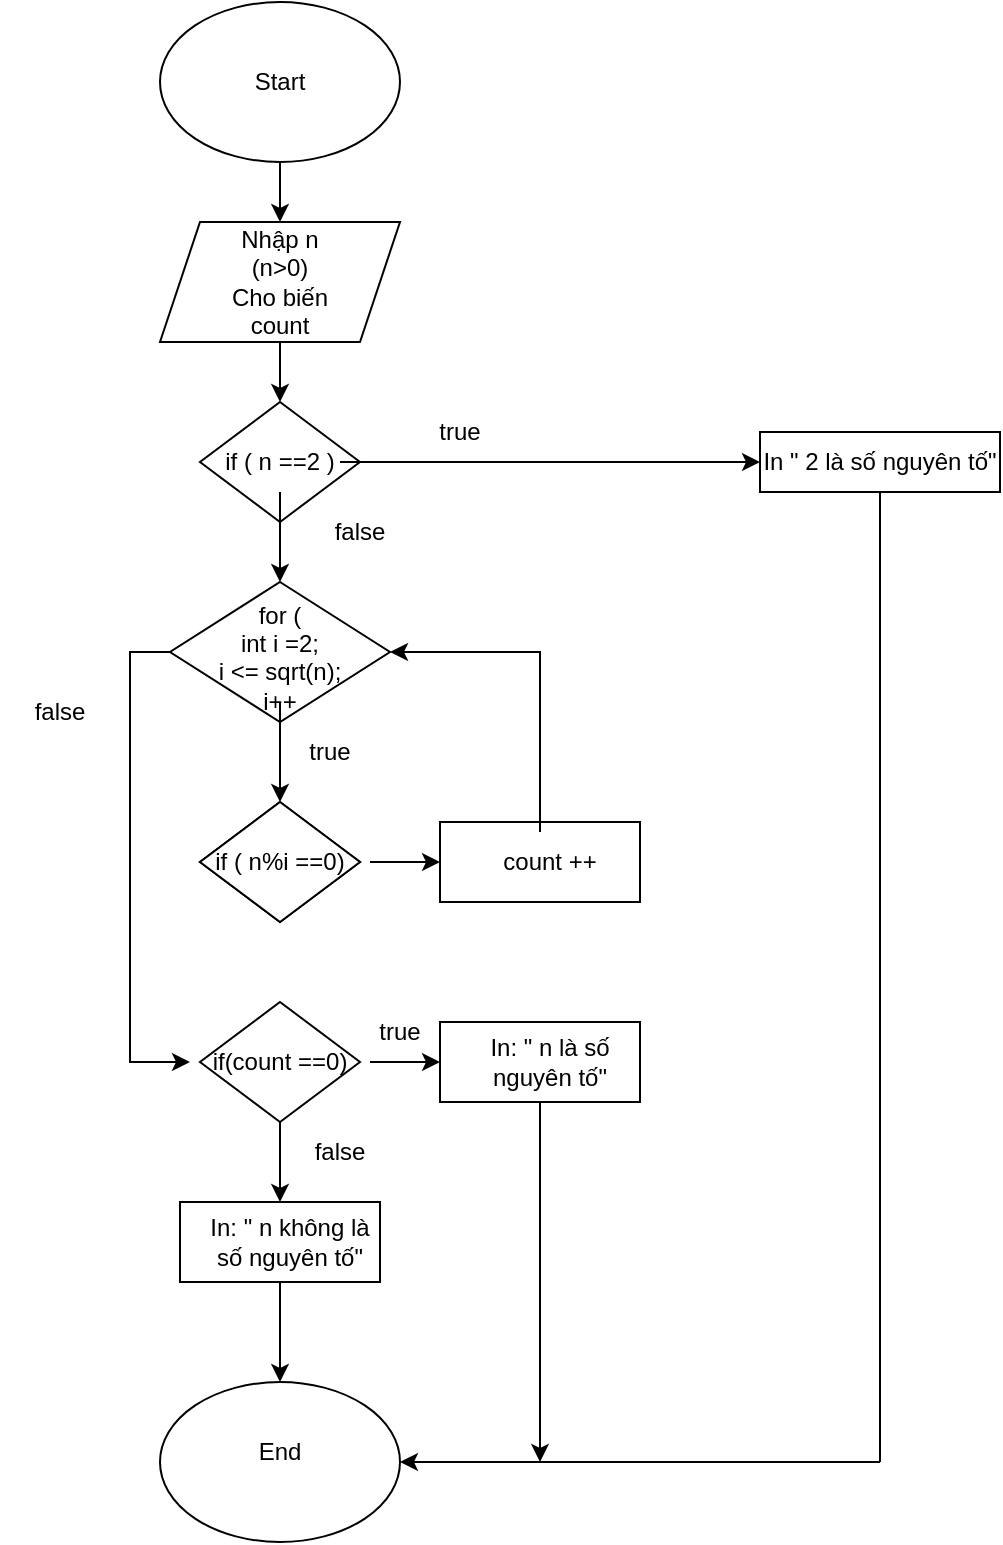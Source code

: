 <mxfile version="25.0.3">
  <diagram name="Page-1" id="igS7QiYSjaWsCJ-6rg7u">
    <mxGraphModel dx="1226" dy="629" grid="1" gridSize="10" guides="1" tooltips="1" connect="1" arrows="1" fold="1" page="1" pageScale="1" pageWidth="850" pageHeight="1100" math="0" shadow="0">
      <root>
        <mxCell id="0" />
        <mxCell id="1" parent="0" />
        <mxCell id="YF7htum3i6kyVD8am5VY-13" style="edgeStyle=orthogonalEdgeStyle;rounded=0;orthogonalLoop=1;jettySize=auto;html=1;entryX=0.5;entryY=0;entryDx=0;entryDy=0;" edge="1" parent="1" source="YF7htum3i6kyVD8am5VY-1" target="YF7htum3i6kyVD8am5VY-7">
          <mxGeometry relative="1" as="geometry" />
        </mxCell>
        <mxCell id="YF7htum3i6kyVD8am5VY-1" value="" style="ellipse;whiteSpace=wrap;html=1;" vertex="1" parent="1">
          <mxGeometry x="290" width="120" height="80" as="geometry" />
        </mxCell>
        <mxCell id="YF7htum3i6kyVD8am5VY-4" value="Start" style="text;strokeColor=none;align=center;fillColor=none;html=1;verticalAlign=middle;whiteSpace=wrap;rounded=0;" vertex="1" parent="1">
          <mxGeometry x="320" y="25" width="60" height="30" as="geometry" />
        </mxCell>
        <mxCell id="YF7htum3i6kyVD8am5VY-5" value="" style="ellipse;whiteSpace=wrap;html=1;" vertex="1" parent="1">
          <mxGeometry x="290" y="690" width="120" height="80" as="geometry" />
        </mxCell>
        <mxCell id="YF7htum3i6kyVD8am5VY-6" value="End" style="text;strokeColor=none;align=center;fillColor=none;html=1;verticalAlign=middle;whiteSpace=wrap;rounded=0;" vertex="1" parent="1">
          <mxGeometry x="320" y="710" width="60" height="30" as="geometry" />
        </mxCell>
        <mxCell id="YF7htum3i6kyVD8am5VY-15" style="edgeStyle=orthogonalEdgeStyle;rounded=0;orthogonalLoop=1;jettySize=auto;html=1;entryX=0.5;entryY=0;entryDx=0;entryDy=0;" edge="1" parent="1" source="YF7htum3i6kyVD8am5VY-7" target="YF7htum3i6kyVD8am5VY-9">
          <mxGeometry relative="1" as="geometry" />
        </mxCell>
        <mxCell id="YF7htum3i6kyVD8am5VY-7" value="" style="shape=parallelogram;perimeter=parallelogramPerimeter;whiteSpace=wrap;html=1;fixedSize=1;" vertex="1" parent="1">
          <mxGeometry x="290" y="110" width="120" height="60" as="geometry" />
        </mxCell>
        <mxCell id="YF7htum3i6kyVD8am5VY-8" value="Nhập n (n&amp;gt;0)&lt;div&gt;Cho biến count&lt;/div&gt;" style="text;strokeColor=none;align=center;fillColor=none;html=1;verticalAlign=middle;whiteSpace=wrap;rounded=0;" vertex="1" parent="1">
          <mxGeometry x="320" y="125" width="60" height="30" as="geometry" />
        </mxCell>
        <mxCell id="YF7htum3i6kyVD8am5VY-9" value="" style="rhombus;whiteSpace=wrap;html=1;" vertex="1" parent="1">
          <mxGeometry x="310" y="200" width="80" height="60" as="geometry" />
        </mxCell>
        <mxCell id="YF7htum3i6kyVD8am5VY-12" style="edgeStyle=orthogonalEdgeStyle;rounded=0;orthogonalLoop=1;jettySize=auto;html=1;entryX=0;entryY=0.5;entryDx=0;entryDy=0;" edge="1" parent="1" source="YF7htum3i6kyVD8am5VY-10" target="YF7htum3i6kyVD8am5VY-11">
          <mxGeometry relative="1" as="geometry" />
        </mxCell>
        <mxCell id="YF7htum3i6kyVD8am5VY-37" style="edgeStyle=orthogonalEdgeStyle;rounded=0;orthogonalLoop=1;jettySize=auto;html=1;entryX=0.5;entryY=0;entryDx=0;entryDy=0;" edge="1" parent="1" source="YF7htum3i6kyVD8am5VY-10" target="YF7htum3i6kyVD8am5VY-17">
          <mxGeometry relative="1" as="geometry" />
        </mxCell>
        <mxCell id="YF7htum3i6kyVD8am5VY-10" value="if ( n ==2 )" style="text;strokeColor=none;align=center;fillColor=none;html=1;verticalAlign=middle;whiteSpace=wrap;rounded=0;" vertex="1" parent="1">
          <mxGeometry x="320" y="215" width="60" height="30" as="geometry" />
        </mxCell>
        <mxCell id="YF7htum3i6kyVD8am5VY-11" value="" style="rounded=0;whiteSpace=wrap;html=1;" vertex="1" parent="1">
          <mxGeometry x="590" y="215" width="120" height="30" as="geometry" />
        </mxCell>
        <mxCell id="YF7htum3i6kyVD8am5VY-16" value="In &quot; 2 là số nguyên tố&quot;" style="text;strokeColor=none;align=center;fillColor=none;html=1;verticalAlign=middle;whiteSpace=wrap;rounded=0;" vertex="1" parent="1">
          <mxGeometry x="590" y="215" width="120" height="30" as="geometry" />
        </mxCell>
        <mxCell id="YF7htum3i6kyVD8am5VY-50" style="edgeStyle=orthogonalEdgeStyle;rounded=0;orthogonalLoop=1;jettySize=auto;html=1;exitX=0;exitY=0.5;exitDx=0;exitDy=0;entryX=0;entryY=0.5;entryDx=0;entryDy=0;" edge="1" parent="1" source="YF7htum3i6kyVD8am5VY-17" target="YF7htum3i6kyVD8am5VY-31">
          <mxGeometry relative="1" as="geometry" />
        </mxCell>
        <mxCell id="YF7htum3i6kyVD8am5VY-17" value="" style="rhombus;whiteSpace=wrap;html=1;" vertex="1" parent="1">
          <mxGeometry x="295" y="290" width="110" height="70" as="geometry" />
        </mxCell>
        <mxCell id="YF7htum3i6kyVD8am5VY-38" style="edgeStyle=orthogonalEdgeStyle;rounded=0;orthogonalLoop=1;jettySize=auto;html=1;entryX=0.5;entryY=0;entryDx=0;entryDy=0;" edge="1" parent="1" source="YF7htum3i6kyVD8am5VY-19" target="YF7htum3i6kyVD8am5VY-28">
          <mxGeometry relative="1" as="geometry" />
        </mxCell>
        <mxCell id="YF7htum3i6kyVD8am5VY-19" value="for (&lt;div&gt;int i =2;&lt;/div&gt;&lt;div&gt;i &amp;lt;= sqrt(n);&lt;br&gt;i++&lt;br&gt;&lt;br&gt;&lt;/div&gt;" style="text;strokeColor=none;align=center;fillColor=none;html=1;verticalAlign=middle;whiteSpace=wrap;rounded=0;" vertex="1" parent="1">
          <mxGeometry x="310" y="320" width="80" height="30" as="geometry" />
        </mxCell>
        <mxCell id="YF7htum3i6kyVD8am5VY-20" value="" style="rhombus;whiteSpace=wrap;html=1;" vertex="1" parent="1">
          <mxGeometry x="310" y="400" width="80" height="60" as="geometry" />
        </mxCell>
        <mxCell id="YF7htum3i6kyVD8am5VY-21" value="if ( n%i ==0)" style="text;strokeColor=none;align=center;fillColor=none;html=1;verticalAlign=middle;whiteSpace=wrap;rounded=0;" vertex="1" parent="1">
          <mxGeometry x="305" y="415" width="90" height="30" as="geometry" />
        </mxCell>
        <mxCell id="YF7htum3i6kyVD8am5VY-22" value="" style="rounded=0;whiteSpace=wrap;html=1;" vertex="1" parent="1">
          <mxGeometry x="430" y="410" width="100" height="40" as="geometry" />
        </mxCell>
        <mxCell id="YF7htum3i6kyVD8am5VY-53" style="edgeStyle=orthogonalEdgeStyle;rounded=0;orthogonalLoop=1;jettySize=auto;html=1;entryX=1;entryY=0.5;entryDx=0;entryDy=0;" edge="1" parent="1" source="YF7htum3i6kyVD8am5VY-23" target="YF7htum3i6kyVD8am5VY-17">
          <mxGeometry relative="1" as="geometry">
            <Array as="points">
              <mxPoint x="480" y="325" />
            </Array>
          </mxGeometry>
        </mxCell>
        <mxCell id="YF7htum3i6kyVD8am5VY-23" value="count ++" style="text;strokeColor=none;align=center;fillColor=none;html=1;verticalAlign=middle;whiteSpace=wrap;rounded=0;" vertex="1" parent="1">
          <mxGeometry x="440" y="415" width="90" height="30" as="geometry" />
        </mxCell>
        <mxCell id="YF7htum3i6kyVD8am5VY-26" value="" style="endArrow=none;html=1;rounded=0;entryX=0.5;entryY=1;entryDx=0;entryDy=0;" edge="1" parent="1" target="YF7htum3i6kyVD8am5VY-16">
          <mxGeometry width="50" height="50" relative="1" as="geometry">
            <mxPoint x="650" y="730" as="sourcePoint" />
            <mxPoint x="450" y="450" as="targetPoint" />
          </mxGeometry>
        </mxCell>
        <mxCell id="YF7htum3i6kyVD8am5VY-27" value="" style="endArrow=classic;html=1;rounded=0;entryX=1;entryY=0.5;entryDx=0;entryDy=0;" edge="1" parent="1" target="YF7htum3i6kyVD8am5VY-5">
          <mxGeometry width="50" height="50" relative="1" as="geometry">
            <mxPoint x="650" y="730" as="sourcePoint" />
            <mxPoint x="450" y="450" as="targetPoint" />
          </mxGeometry>
        </mxCell>
        <mxCell id="YF7htum3i6kyVD8am5VY-28" value="" style="rhombus;whiteSpace=wrap;html=1;" vertex="1" parent="1">
          <mxGeometry x="310" y="400" width="80" height="60" as="geometry" />
        </mxCell>
        <mxCell id="YF7htum3i6kyVD8am5VY-43" style="edgeStyle=orthogonalEdgeStyle;rounded=0;orthogonalLoop=1;jettySize=auto;html=1;entryX=0;entryY=0.5;entryDx=0;entryDy=0;" edge="1" parent="1" source="YF7htum3i6kyVD8am5VY-29" target="YF7htum3i6kyVD8am5VY-22">
          <mxGeometry relative="1" as="geometry" />
        </mxCell>
        <mxCell id="YF7htum3i6kyVD8am5VY-29" value="if ( n%i ==0)" style="text;strokeColor=none;align=center;fillColor=none;html=1;verticalAlign=middle;whiteSpace=wrap;rounded=0;" vertex="1" parent="1">
          <mxGeometry x="305" y="415" width="90" height="30" as="geometry" />
        </mxCell>
        <mxCell id="YF7htum3i6kyVD8am5VY-40" style="edgeStyle=orthogonalEdgeStyle;rounded=0;orthogonalLoop=1;jettySize=auto;html=1;entryX=0.5;entryY=0;entryDx=0;entryDy=0;" edge="1" parent="1" source="YF7htum3i6kyVD8am5VY-30" target="YF7htum3i6kyVD8am5VY-33">
          <mxGeometry relative="1" as="geometry" />
        </mxCell>
        <mxCell id="YF7htum3i6kyVD8am5VY-30" value="" style="rhombus;whiteSpace=wrap;html=1;" vertex="1" parent="1">
          <mxGeometry x="310" y="500" width="80" height="60" as="geometry" />
        </mxCell>
        <mxCell id="YF7htum3i6kyVD8am5VY-44" style="edgeStyle=orthogonalEdgeStyle;rounded=0;orthogonalLoop=1;jettySize=auto;html=1;entryX=0;entryY=0.5;entryDx=0;entryDy=0;" edge="1" parent="1" source="YF7htum3i6kyVD8am5VY-31" target="YF7htum3i6kyVD8am5VY-35">
          <mxGeometry relative="1" as="geometry" />
        </mxCell>
        <mxCell id="YF7htum3i6kyVD8am5VY-31" value="if(count ==0)" style="text;strokeColor=none;align=center;fillColor=none;html=1;verticalAlign=middle;whiteSpace=wrap;rounded=0;" vertex="1" parent="1">
          <mxGeometry x="305" y="515" width="90" height="30" as="geometry" />
        </mxCell>
        <mxCell id="YF7htum3i6kyVD8am5VY-42" style="edgeStyle=orthogonalEdgeStyle;rounded=0;orthogonalLoop=1;jettySize=auto;html=1;entryX=0.5;entryY=0;entryDx=0;entryDy=0;" edge="1" parent="1" source="YF7htum3i6kyVD8am5VY-33" target="YF7htum3i6kyVD8am5VY-5">
          <mxGeometry relative="1" as="geometry" />
        </mxCell>
        <mxCell id="YF7htum3i6kyVD8am5VY-33" value="" style="rounded=0;whiteSpace=wrap;html=1;" vertex="1" parent="1">
          <mxGeometry x="300" y="600" width="100" height="40" as="geometry" />
        </mxCell>
        <mxCell id="YF7htum3i6kyVD8am5VY-34" value="In: &quot; n không là số nguyên tố&quot;" style="text;strokeColor=none;align=center;fillColor=none;html=1;verticalAlign=middle;whiteSpace=wrap;rounded=0;" vertex="1" parent="1">
          <mxGeometry x="310" y="605" width="90" height="30" as="geometry" />
        </mxCell>
        <mxCell id="YF7htum3i6kyVD8am5VY-45" style="edgeStyle=orthogonalEdgeStyle;rounded=0;orthogonalLoop=1;jettySize=auto;html=1;" edge="1" parent="1" source="YF7htum3i6kyVD8am5VY-35">
          <mxGeometry relative="1" as="geometry">
            <mxPoint x="480" y="730" as="targetPoint" />
          </mxGeometry>
        </mxCell>
        <mxCell id="YF7htum3i6kyVD8am5VY-35" value="" style="rounded=0;whiteSpace=wrap;html=1;" vertex="1" parent="1">
          <mxGeometry x="430" y="510" width="100" height="40" as="geometry" />
        </mxCell>
        <mxCell id="YF7htum3i6kyVD8am5VY-36" value="In: &quot; n là số nguyên tố&quot;" style="text;strokeColor=none;align=center;fillColor=none;html=1;verticalAlign=middle;whiteSpace=wrap;rounded=0;" vertex="1" parent="1">
          <mxGeometry x="440" y="515" width="90" height="30" as="geometry" />
        </mxCell>
        <mxCell id="YF7htum3i6kyVD8am5VY-54" value="true" style="text;strokeColor=none;align=center;fillColor=none;html=1;verticalAlign=middle;whiteSpace=wrap;rounded=0;" vertex="1" parent="1">
          <mxGeometry x="410" y="200" width="60" height="30" as="geometry" />
        </mxCell>
        <mxCell id="YF7htum3i6kyVD8am5VY-58" value="false" style="text;strokeColor=none;align=center;fillColor=none;html=1;verticalAlign=middle;whiteSpace=wrap;rounded=0;" vertex="1" parent="1">
          <mxGeometry x="360" y="250" width="60" height="30" as="geometry" />
        </mxCell>
        <mxCell id="YF7htum3i6kyVD8am5VY-59" value="false" style="text;strokeColor=none;align=center;fillColor=none;html=1;verticalAlign=middle;whiteSpace=wrap;rounded=0;" vertex="1" parent="1">
          <mxGeometry x="210" y="340" width="60" height="30" as="geometry" />
        </mxCell>
        <mxCell id="YF7htum3i6kyVD8am5VY-60" value="true" style="text;strokeColor=none;align=center;fillColor=none;html=1;verticalAlign=middle;whiteSpace=wrap;rounded=0;" vertex="1" parent="1">
          <mxGeometry x="345" y="360" width="60" height="30" as="geometry" />
        </mxCell>
        <mxCell id="YF7htum3i6kyVD8am5VY-61" value="true" style="text;strokeColor=none;align=center;fillColor=none;html=1;verticalAlign=middle;whiteSpace=wrap;rounded=0;" vertex="1" parent="1">
          <mxGeometry x="380" y="500" width="60" height="30" as="geometry" />
        </mxCell>
        <mxCell id="YF7htum3i6kyVD8am5VY-62" value="false" style="text;strokeColor=none;align=center;fillColor=none;html=1;verticalAlign=middle;whiteSpace=wrap;rounded=0;" vertex="1" parent="1">
          <mxGeometry x="350" y="560" width="60" height="30" as="geometry" />
        </mxCell>
      </root>
    </mxGraphModel>
  </diagram>
</mxfile>
